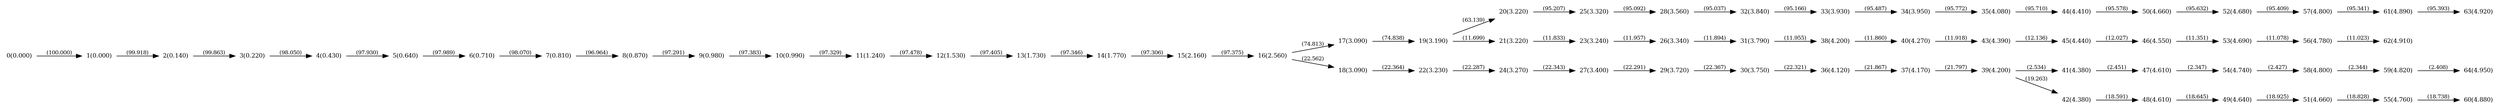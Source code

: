 digraph "graph" {

rankdir="LR";
node [shape=plaintext, fontsize=11];
edge [fontsize=10];

0 [label="0(0.000)"];
1 [label="1(0.000)"];
2 [label="2(0.140)"];
3 [label="3(0.220)"];
4 [label="4(0.430)"];
5 [label="5(0.640)"];
6 [label="6(0.710)"];
7 [label="7(0.810)"];
8 [label="8(0.870)"];
9 [label="9(0.980)"];
10 [label="10(0.990)"];
11 [label="11(1.240)"];
12 [label="12(1.530)"];
13 [label="13(1.730)"];
14 [label="14(1.770)"];
15 [label="15(2.160)"];
16 [label="16(2.560)"];
17 [label="17(3.090)"];
18 [label="18(3.090)"];
19 [label="19(3.190)"];
20 [label="20(3.220)"];
21 [label="21(3.220)"];
22 [label="22(3.230)"];
23 [label="23(3.240)"];
24 [label="24(3.270)"];
25 [label="25(3.320)"];
26 [label="26(3.340)"];
27 [label="27(3.400)"];
28 [label="28(3.560)"];
29 [label="29(3.720)"];
30 [label="30(3.750)"];
31 [label="31(3.790)"];
32 [label="32(3.840)"];
33 [label="33(3.930)"];
34 [label="34(3.950)"];
35 [label="35(4.080)"];
36 [label="36(4.120)"];
37 [label="37(4.170)"];
38 [label="38(4.200)"];
39 [label="39(4.200)"];
40 [label="40(4.270)"];
41 [label="41(4.380)"];
42 [label="42(4.380)"];
43 [label="43(4.390)"];
44 [label="44(4.410)"];
45 [label="45(4.440)"];
46 [label="46(4.550)"];
47 [label="47(4.610)"];
48 [label="48(4.610)"];
49 [label="49(4.640)"];
50 [label="50(4.660)"];
51 [label="51(4.660)"];
52 [label="52(4.680)"];
53 [label="53(4.690)"];
54 [label="54(4.740)"];
55 [label="55(4.760)"];
56 [label="56(4.780)"];
57 [label="57(4.800)"];
58 [label="58(4.800)"];
59 [label="59(4.820)"];
60 [label="60(4.880)"];
61 [label="61(4.890)"];
62 [label="62(4.910)"];
63 [label="63(4.920)"];
64 [label="64(4.950)"];

0->1 [label="(100.000)"];
1->2 [label="(99.918)"];
2->3 [label="(99.863)"];
3->4 [label="(98.050)"];
4->5 [label="(97.930)"];
5->6 [label="(97.989)"];
6->7 [label="(98.070)"];
7->8 [label="(96.964)"];
8->9 [label="(97.291)"];
9->10 [label="(97.383)"];
10->11 [label="(97.329)"];
11->12 [label="(97.478)"];
12->13 [label="(97.405)"];
13->14 [label="(97.346)"];
14->15 [label="(97.306)"];
15->16 [label="(97.375)"];
16->17 [label="(74.813)"];
16->18 [label="(22.562)"];
17->19 [label="(74.838)"];
19->20 [label="(63.139)"];
19->21 [label="(11.699)"];
18->22 [label="(22.364)"];
21->23 [label="(11.833)"];
22->24 [label="(22.287)"];
20->25 [label="(95.207)"];
23->26 [label="(11.957)"];
24->27 [label="(22.343)"];
25->28 [label="(95.092)"];
27->29 [label="(22.291)"];
29->30 [label="(22.367)"];
26->31 [label="(11.894)"];
28->32 [label="(95.037)"];
32->33 [label="(95.166)"];
33->34 [label="(95.487)"];
34->35 [label="(95.772)"];
30->36 [label="(22.321)"];
36->37 [label="(21.867)"];
31->38 [label="(11.955)"];
37->39 [label="(21.797)"];
38->40 [label="(11.860)"];
39->41 [label="(2.534)"];
39->42 [label="(19.263)"];
40->43 [label="(11.918)"];
35->44 [label="(95.710)"];
43->45 [label="(12.136)"];
45->46 [label="(12.027)"];
41->47 [label="(2.451)"];
42->48 [label="(18.591)"];
48->49 [label="(18.645)"];
44->50 [label="(95.578)"];
49->51 [label="(18.925)"];
50->52 [label="(95.632)"];
46->53 [label="(11.351)"];
47->54 [label="(2.347)"];
51->55 [label="(18.828)"];
53->56 [label="(11.078)"];
52->57 [label="(95.409)"];
54->58 [label="(2.427)"];
58->59 [label="(2.344)"];
55->60 [label="(18.738)"];
57->61 [label="(95.341)"];
56->62 [label="(11.023)"];
61->63 [label="(95.393)"];
59->64 [label="(2.408)"];

}
